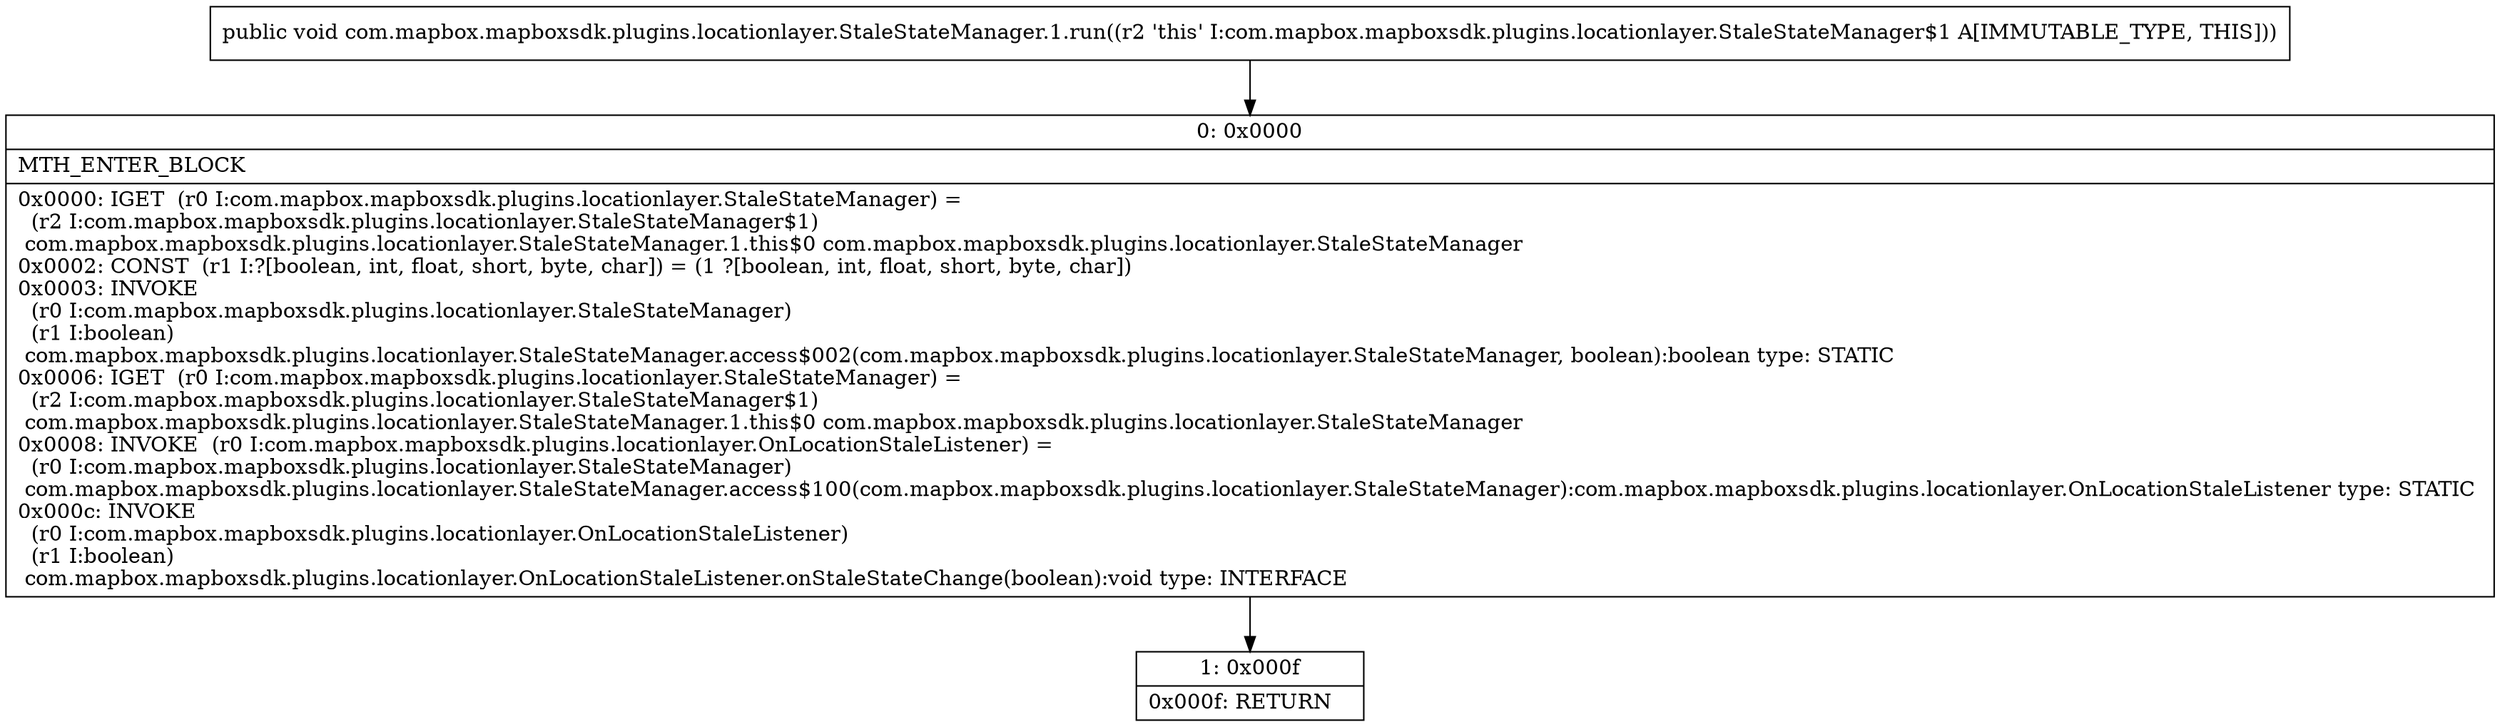 digraph "CFG forcom.mapbox.mapboxsdk.plugins.locationlayer.StaleStateManager.1.run()V" {
Node_0 [shape=record,label="{0\:\ 0x0000|MTH_ENTER_BLOCK\l|0x0000: IGET  (r0 I:com.mapbox.mapboxsdk.plugins.locationlayer.StaleStateManager) = \l  (r2 I:com.mapbox.mapboxsdk.plugins.locationlayer.StaleStateManager$1)\l com.mapbox.mapboxsdk.plugins.locationlayer.StaleStateManager.1.this$0 com.mapbox.mapboxsdk.plugins.locationlayer.StaleStateManager \l0x0002: CONST  (r1 I:?[boolean, int, float, short, byte, char]) = (1 ?[boolean, int, float, short, byte, char]) \l0x0003: INVOKE  \l  (r0 I:com.mapbox.mapboxsdk.plugins.locationlayer.StaleStateManager)\l  (r1 I:boolean)\l com.mapbox.mapboxsdk.plugins.locationlayer.StaleStateManager.access$002(com.mapbox.mapboxsdk.plugins.locationlayer.StaleStateManager, boolean):boolean type: STATIC \l0x0006: IGET  (r0 I:com.mapbox.mapboxsdk.plugins.locationlayer.StaleStateManager) = \l  (r2 I:com.mapbox.mapboxsdk.plugins.locationlayer.StaleStateManager$1)\l com.mapbox.mapboxsdk.plugins.locationlayer.StaleStateManager.1.this$0 com.mapbox.mapboxsdk.plugins.locationlayer.StaleStateManager \l0x0008: INVOKE  (r0 I:com.mapbox.mapboxsdk.plugins.locationlayer.OnLocationStaleListener) = \l  (r0 I:com.mapbox.mapboxsdk.plugins.locationlayer.StaleStateManager)\l com.mapbox.mapboxsdk.plugins.locationlayer.StaleStateManager.access$100(com.mapbox.mapboxsdk.plugins.locationlayer.StaleStateManager):com.mapbox.mapboxsdk.plugins.locationlayer.OnLocationStaleListener type: STATIC \l0x000c: INVOKE  \l  (r0 I:com.mapbox.mapboxsdk.plugins.locationlayer.OnLocationStaleListener)\l  (r1 I:boolean)\l com.mapbox.mapboxsdk.plugins.locationlayer.OnLocationStaleListener.onStaleStateChange(boolean):void type: INTERFACE \l}"];
Node_1 [shape=record,label="{1\:\ 0x000f|0x000f: RETURN   \l}"];
MethodNode[shape=record,label="{public void com.mapbox.mapboxsdk.plugins.locationlayer.StaleStateManager.1.run((r2 'this' I:com.mapbox.mapboxsdk.plugins.locationlayer.StaleStateManager$1 A[IMMUTABLE_TYPE, THIS])) }"];
MethodNode -> Node_0;
Node_0 -> Node_1;
}

